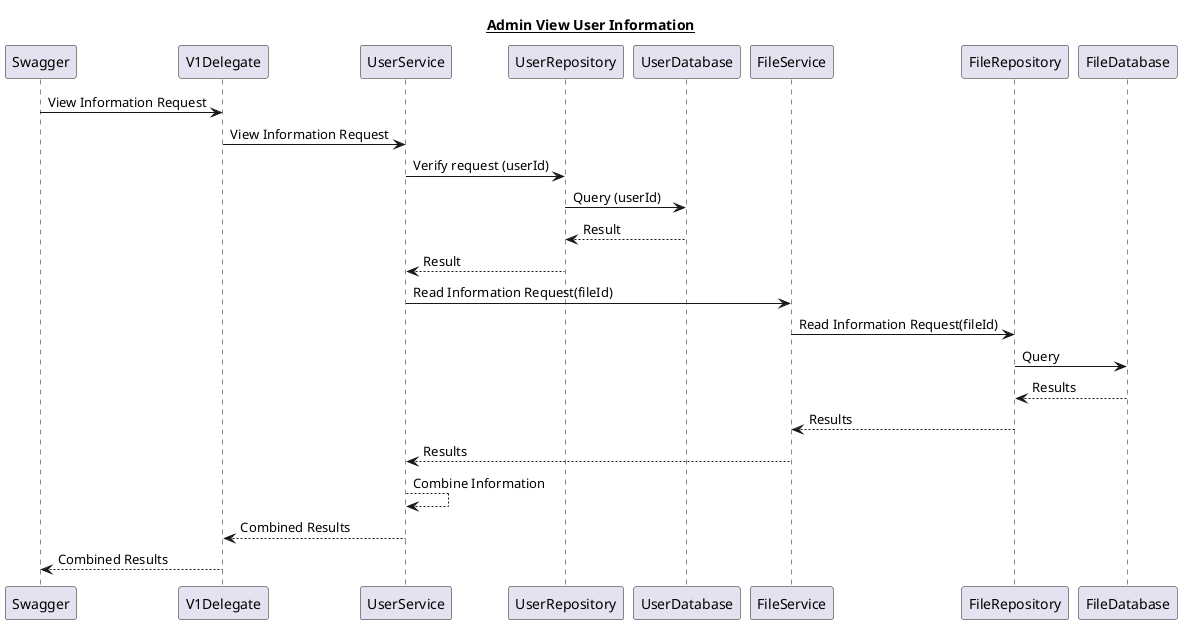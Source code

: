 @startuml
title
 <u>Admin View User Information</u>
end title

Swagger -> V1Delegate: View Information Request
V1Delegate -> UserService: View Information Request
UserService -> UserRepository: Verify request (userId)
UserRepository -> UserDatabase: Query (userId)
UserDatabase --> UserRepository: Result
UserRepository --> UserService: Result

UserService -> FileService: Read Information Request(fileId)
FileService -> FileRepository: Read Information Request(fileId)
FileRepository -> FileDatabase: Query
FileDatabase --> FileRepository: Results
FileRepository --> FileService: Results
FileService --> UserService: Results
UserService --> UserService: Combine Information
UserService --> V1Delegate: Combined Results
V1Delegate --> Swagger: Combined Results
@enduml
